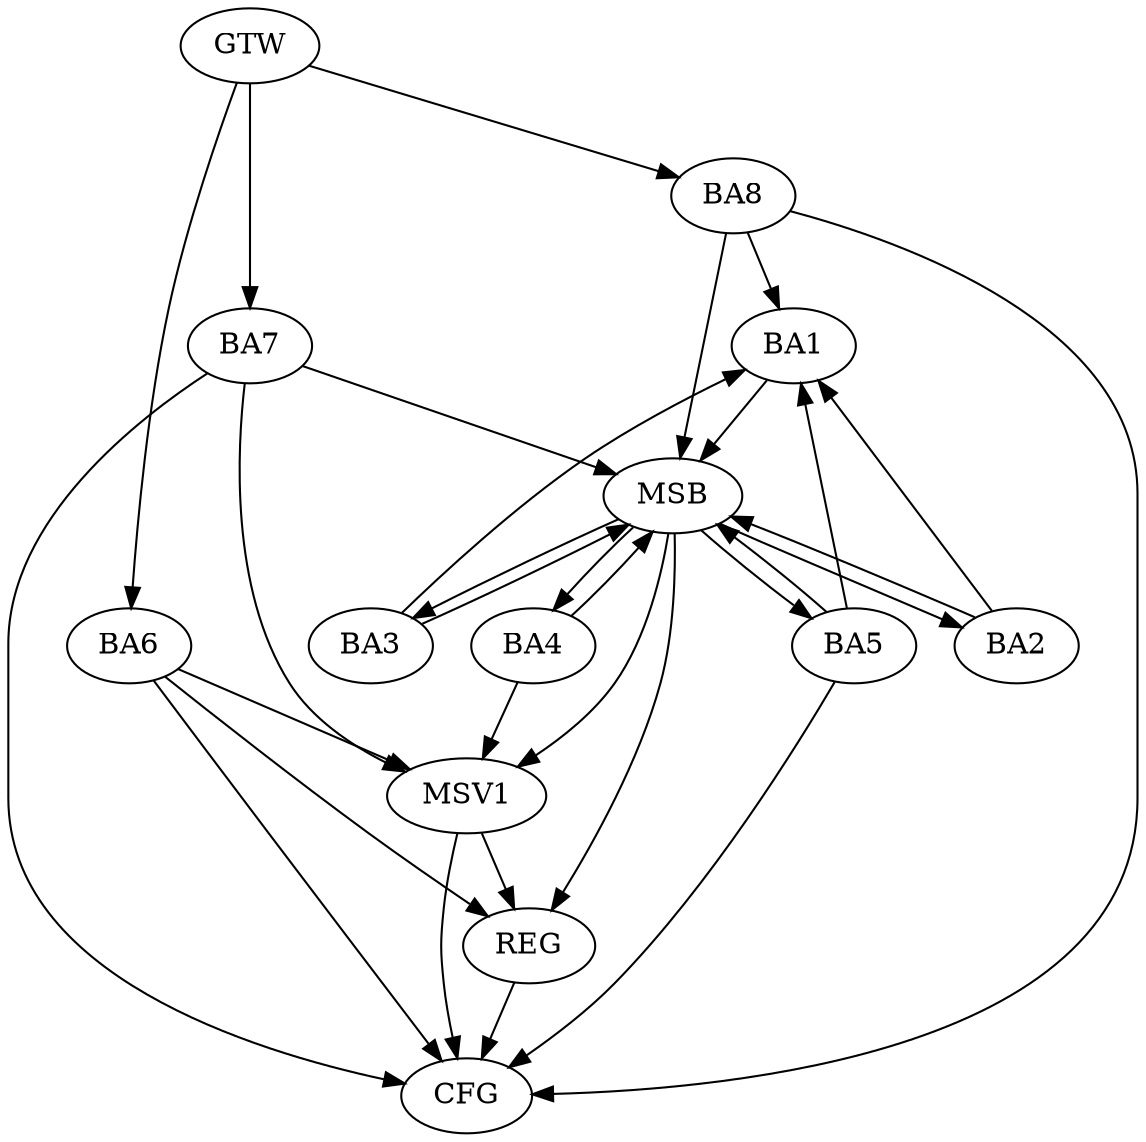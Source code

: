 strict digraph G {
  BA1 [ label="BA1" ];
  BA2 [ label="BA2" ];
  BA3 [ label="BA3" ];
  BA4 [ label="BA4" ];
  BA5 [ label="BA5" ];
  BA6 [ label="BA6" ];
  BA7 [ label="BA7" ];
  BA8 [ label="BA8" ];
  GTW [ label="GTW" ];
  REG [ label="REG" ];
  MSB [ label="MSB" ];
  CFG [ label="CFG" ];
  MSV1 [ label="MSV1" ];
  GTW -> BA6;
  GTW -> BA7;
  GTW -> BA8;
  BA6 -> REG;
  BA1 -> MSB;
  MSB -> BA2;
  MSB -> REG;
  BA2 -> MSB;
  BA3 -> MSB;
  BA4 -> MSB;
  MSB -> BA3;
  BA5 -> MSB;
  MSB -> BA4;
  BA7 -> MSB;
  MSB -> BA5;
  BA8 -> MSB;
  BA6 -> CFG;
  BA7 -> CFG;
  BA8 -> CFG;
  BA5 -> CFG;
  REG -> CFG;
  BA8 -> BA1;
  BA5 -> BA1;
  BA3 -> BA1;
  BA2 -> BA1;
  BA6 -> MSV1;
  MSB -> MSV1;
  BA7 -> MSV1;
  BA4 -> MSV1;
  MSV1 -> REG;
  MSV1 -> CFG;
}
